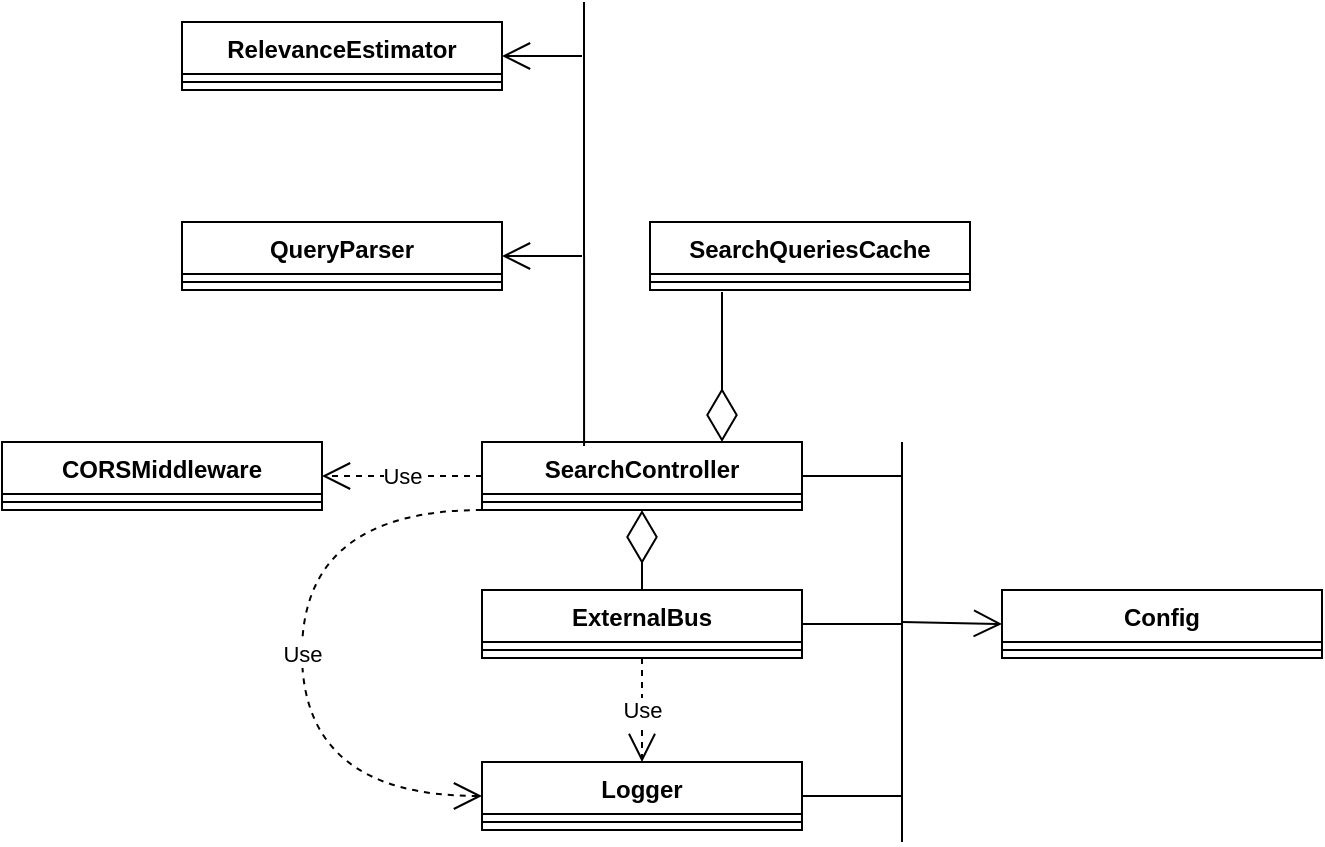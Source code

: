 <mxfile version="23.1.5" type="device">
  <diagram name="Страница — 1" id="gqC8wOZqmYMfNbnZB6CN">
    <mxGraphModel dx="1434" dy="844" grid="1" gridSize="10" guides="1" tooltips="1" connect="1" arrows="1" fold="1" page="1" pageScale="1" pageWidth="827" pageHeight="1169" math="0" shadow="0">
      <root>
        <mxCell id="0" />
        <mxCell id="1" parent="0" />
        <mxCell id="Ffj2G7Qw7KZ_4bi6Vjsg-2" value="SearchController" style="swimlane;fontStyle=1;align=center;verticalAlign=top;childLayout=stackLayout;horizontal=1;startSize=26;horizontalStack=0;resizeParent=1;resizeParentMax=0;resizeLast=0;collapsible=1;marginBottom=0;whiteSpace=wrap;html=1;" vertex="1" parent="1">
          <mxGeometry x="330" y="340" width="160" height="34" as="geometry" />
        </mxCell>
        <mxCell id="Ffj2G7Qw7KZ_4bi6Vjsg-4" value="" style="line;strokeWidth=1;fillColor=none;align=left;verticalAlign=middle;spacingTop=-1;spacingLeft=3;spacingRight=3;rotatable=0;labelPosition=right;points=[];portConstraint=eastwest;strokeColor=inherit;" vertex="1" parent="Ffj2G7Qw7KZ_4bi6Vjsg-2">
          <mxGeometry y="26" width="160" height="8" as="geometry" />
        </mxCell>
        <mxCell id="Ffj2G7Qw7KZ_4bi6Vjsg-6" value="SearchQueriesCache" style="swimlane;fontStyle=1;align=center;verticalAlign=top;childLayout=stackLayout;horizontal=1;startSize=26;horizontalStack=0;resizeParent=1;resizeParentMax=0;resizeLast=0;collapsible=1;marginBottom=0;whiteSpace=wrap;html=1;" vertex="1" parent="1">
          <mxGeometry x="414" y="230" width="160" height="34" as="geometry" />
        </mxCell>
        <mxCell id="Ffj2G7Qw7KZ_4bi6Vjsg-7" value="" style="line;strokeWidth=1;fillColor=none;align=left;verticalAlign=middle;spacingTop=-1;spacingLeft=3;spacingRight=3;rotatable=0;labelPosition=right;points=[];portConstraint=eastwest;strokeColor=inherit;" vertex="1" parent="Ffj2G7Qw7KZ_4bi6Vjsg-6">
          <mxGeometry y="26" width="160" height="8" as="geometry" />
        </mxCell>
        <mxCell id="Ffj2G7Qw7KZ_4bi6Vjsg-8" value="CORSMiddleware" style="swimlane;fontStyle=1;align=center;verticalAlign=top;childLayout=stackLayout;horizontal=1;startSize=26;horizontalStack=0;resizeParent=1;resizeParentMax=0;resizeLast=0;collapsible=1;marginBottom=0;whiteSpace=wrap;html=1;" vertex="1" parent="1">
          <mxGeometry x="90" y="340" width="160" height="34" as="geometry" />
        </mxCell>
        <mxCell id="Ffj2G7Qw7KZ_4bi6Vjsg-9" value="" style="line;strokeWidth=1;fillColor=none;align=left;verticalAlign=middle;spacingTop=-1;spacingLeft=3;spacingRight=3;rotatable=0;labelPosition=right;points=[];portConstraint=eastwest;strokeColor=inherit;" vertex="1" parent="Ffj2G7Qw7KZ_4bi6Vjsg-8">
          <mxGeometry y="26" width="160" height="8" as="geometry" />
        </mxCell>
        <mxCell id="Ffj2G7Qw7KZ_4bi6Vjsg-10" value="QueryParser" style="swimlane;fontStyle=1;align=center;verticalAlign=top;childLayout=stackLayout;horizontal=1;startSize=26;horizontalStack=0;resizeParent=1;resizeParentMax=0;resizeLast=0;collapsible=1;marginBottom=0;whiteSpace=wrap;html=1;" vertex="1" parent="1">
          <mxGeometry x="180" y="230" width="160" height="34" as="geometry" />
        </mxCell>
        <mxCell id="Ffj2G7Qw7KZ_4bi6Vjsg-11" value="" style="line;strokeWidth=1;fillColor=none;align=left;verticalAlign=middle;spacingTop=-1;spacingLeft=3;spacingRight=3;rotatable=0;labelPosition=right;points=[];portConstraint=eastwest;strokeColor=inherit;" vertex="1" parent="Ffj2G7Qw7KZ_4bi6Vjsg-10">
          <mxGeometry y="26" width="160" height="8" as="geometry" />
        </mxCell>
        <mxCell id="Ffj2G7Qw7KZ_4bi6Vjsg-12" value="RelevanceEstimator" style="swimlane;fontStyle=1;align=center;verticalAlign=top;childLayout=stackLayout;horizontal=1;startSize=26;horizontalStack=0;resizeParent=1;resizeParentMax=0;resizeLast=0;collapsible=1;marginBottom=0;whiteSpace=wrap;html=1;" vertex="1" parent="1">
          <mxGeometry x="180" y="130" width="160" height="34" as="geometry" />
        </mxCell>
        <mxCell id="Ffj2G7Qw7KZ_4bi6Vjsg-13" value="" style="line;strokeWidth=1;fillColor=none;align=left;verticalAlign=middle;spacingTop=-1;spacingLeft=3;spacingRight=3;rotatable=0;labelPosition=right;points=[];portConstraint=eastwest;strokeColor=inherit;" vertex="1" parent="Ffj2G7Qw7KZ_4bi6Vjsg-12">
          <mxGeometry y="26" width="160" height="8" as="geometry" />
        </mxCell>
        <mxCell id="Ffj2G7Qw7KZ_4bi6Vjsg-14" value="Config" style="swimlane;fontStyle=1;align=center;verticalAlign=top;childLayout=stackLayout;horizontal=1;startSize=26;horizontalStack=0;resizeParent=1;resizeParentMax=0;resizeLast=0;collapsible=1;marginBottom=0;whiteSpace=wrap;html=1;" vertex="1" parent="1">
          <mxGeometry x="590" y="414" width="160" height="34" as="geometry" />
        </mxCell>
        <mxCell id="Ffj2G7Qw7KZ_4bi6Vjsg-15" value="" style="line;strokeWidth=1;fillColor=none;align=left;verticalAlign=middle;spacingTop=-1;spacingLeft=3;spacingRight=3;rotatable=0;labelPosition=right;points=[];portConstraint=eastwest;strokeColor=inherit;" vertex="1" parent="Ffj2G7Qw7KZ_4bi6Vjsg-14">
          <mxGeometry y="26" width="160" height="8" as="geometry" />
        </mxCell>
        <mxCell id="Ffj2G7Qw7KZ_4bi6Vjsg-16" value="Logger" style="swimlane;fontStyle=1;align=center;verticalAlign=top;childLayout=stackLayout;horizontal=1;startSize=26;horizontalStack=0;resizeParent=1;resizeParentMax=0;resizeLast=0;collapsible=1;marginBottom=0;whiteSpace=wrap;html=1;" vertex="1" parent="1">
          <mxGeometry x="330" y="500" width="160" height="34" as="geometry" />
        </mxCell>
        <mxCell id="Ffj2G7Qw7KZ_4bi6Vjsg-17" value="" style="line;strokeWidth=1;fillColor=none;align=left;verticalAlign=middle;spacingTop=-1;spacingLeft=3;spacingRight=3;rotatable=0;labelPosition=right;points=[];portConstraint=eastwest;strokeColor=inherit;" vertex="1" parent="Ffj2G7Qw7KZ_4bi6Vjsg-16">
          <mxGeometry y="26" width="160" height="8" as="geometry" />
        </mxCell>
        <mxCell id="Ffj2G7Qw7KZ_4bi6Vjsg-18" value="ExternalBus" style="swimlane;fontStyle=1;align=center;verticalAlign=top;childLayout=stackLayout;horizontal=1;startSize=26;horizontalStack=0;resizeParent=1;resizeParentMax=0;resizeLast=0;collapsible=1;marginBottom=0;whiteSpace=wrap;html=1;" vertex="1" parent="1">
          <mxGeometry x="330" y="414" width="160" height="34" as="geometry" />
        </mxCell>
        <mxCell id="Ffj2G7Qw7KZ_4bi6Vjsg-19" value="" style="line;strokeWidth=1;fillColor=none;align=left;verticalAlign=middle;spacingTop=-1;spacingLeft=3;spacingRight=3;rotatable=0;labelPosition=right;points=[];portConstraint=eastwest;strokeColor=inherit;" vertex="1" parent="Ffj2G7Qw7KZ_4bi6Vjsg-18">
          <mxGeometry y="26" width="160" height="8" as="geometry" />
        </mxCell>
        <mxCell id="Ffj2G7Qw7KZ_4bi6Vjsg-22" value="" style="endArrow=diamondThin;endFill=0;endSize=24;html=1;rounded=0;exitX=0.225;exitY=1.125;exitDx=0;exitDy=0;exitPerimeter=0;entryX=0.75;entryY=0;entryDx=0;entryDy=0;" edge="1" parent="1" source="Ffj2G7Qw7KZ_4bi6Vjsg-7" target="Ffj2G7Qw7KZ_4bi6Vjsg-2">
          <mxGeometry width="160" relative="1" as="geometry">
            <mxPoint x="60" y="580" as="sourcePoint" />
            <mxPoint x="500" y="320" as="targetPoint" />
          </mxGeometry>
        </mxCell>
        <mxCell id="Ffj2G7Qw7KZ_4bi6Vjsg-25" value="Use" style="endArrow=open;endSize=12;dashed=1;html=1;rounded=0;entryX=1;entryY=0.5;entryDx=0;entryDy=0;exitX=0;exitY=0.5;exitDx=0;exitDy=0;" edge="1" parent="1" source="Ffj2G7Qw7KZ_4bi6Vjsg-2" target="Ffj2G7Qw7KZ_4bi6Vjsg-8">
          <mxGeometry width="160" relative="1" as="geometry">
            <mxPoint x="130" y="570" as="sourcePoint" />
            <mxPoint x="290" y="570" as="targetPoint" />
          </mxGeometry>
        </mxCell>
        <mxCell id="Ffj2G7Qw7KZ_4bi6Vjsg-28" value="" style="endArrow=none;html=1;rounded=0;exitX=0.319;exitY=0.059;exitDx=0;exitDy=0;exitPerimeter=0;" edge="1" parent="1" source="Ffj2G7Qw7KZ_4bi6Vjsg-2">
          <mxGeometry width="50" height="50" relative="1" as="geometry">
            <mxPoint x="320" y="610" as="sourcePoint" />
            <mxPoint x="381" y="120" as="targetPoint" />
          </mxGeometry>
        </mxCell>
        <mxCell id="Ffj2G7Qw7KZ_4bi6Vjsg-29" value="" style="endArrow=open;endFill=1;endSize=12;html=1;rounded=0;entryX=1;entryY=0.5;entryDx=0;entryDy=0;" edge="1" parent="1" target="Ffj2G7Qw7KZ_4bi6Vjsg-12">
          <mxGeometry width="160" relative="1" as="geometry">
            <mxPoint x="380" y="147" as="sourcePoint" />
            <mxPoint x="520" y="500" as="targetPoint" />
          </mxGeometry>
        </mxCell>
        <mxCell id="Ffj2G7Qw7KZ_4bi6Vjsg-30" value="" style="endArrow=open;endFill=1;endSize=12;html=1;rounded=0;entryX=1;entryY=0.5;entryDx=0;entryDy=0;" edge="1" parent="1" target="Ffj2G7Qw7KZ_4bi6Vjsg-10">
          <mxGeometry width="160" relative="1" as="geometry">
            <mxPoint x="380" y="247" as="sourcePoint" />
            <mxPoint x="640" y="440" as="targetPoint" />
          </mxGeometry>
        </mxCell>
        <mxCell id="Ffj2G7Qw7KZ_4bi6Vjsg-35" value="" style="endArrow=diamondThin;endFill=0;endSize=24;html=1;rounded=0;exitX=0.5;exitY=0;exitDx=0;exitDy=0;entryX=0.5;entryY=1;entryDx=0;entryDy=0;" edge="1" parent="1" source="Ffj2G7Qw7KZ_4bi6Vjsg-18" target="Ffj2G7Qw7KZ_4bi6Vjsg-2">
          <mxGeometry width="160" relative="1" as="geometry">
            <mxPoint x="600" y="590" as="sourcePoint" />
            <mxPoint x="760" y="590" as="targetPoint" />
          </mxGeometry>
        </mxCell>
        <mxCell id="Ffj2G7Qw7KZ_4bi6Vjsg-38" value="Use" style="endArrow=open;endSize=12;dashed=1;html=1;rounded=0;exitX=0;exitY=1;exitDx=0;exitDy=0;entryX=0;entryY=0.5;entryDx=0;entryDy=0;edgeStyle=orthogonalEdgeStyle;curved=1;" edge="1" parent="1" source="Ffj2G7Qw7KZ_4bi6Vjsg-2" target="Ffj2G7Qw7KZ_4bi6Vjsg-16">
          <mxGeometry width="160" relative="1" as="geometry">
            <mxPoint x="220" y="730" as="sourcePoint" />
            <mxPoint x="380" y="730" as="targetPoint" />
            <Array as="points">
              <mxPoint x="240" y="374" />
              <mxPoint x="240" y="517" />
            </Array>
          </mxGeometry>
        </mxCell>
        <mxCell id="Ffj2G7Qw7KZ_4bi6Vjsg-39" value="Use" style="endArrow=open;endSize=12;dashed=1;html=1;rounded=0;exitX=0.5;exitY=1;exitDx=0;exitDy=0;entryX=0.5;entryY=0;entryDx=0;entryDy=0;" edge="1" parent="1" source="Ffj2G7Qw7KZ_4bi6Vjsg-18" target="Ffj2G7Qw7KZ_4bi6Vjsg-16">
          <mxGeometry width="160" relative="1" as="geometry">
            <mxPoint x="430" y="590" as="sourcePoint" />
            <mxPoint x="590" y="590" as="targetPoint" />
          </mxGeometry>
        </mxCell>
        <mxCell id="Ffj2G7Qw7KZ_4bi6Vjsg-40" value="" style="endArrow=none;html=1;rounded=0;" edge="1" parent="1">
          <mxGeometry width="50" height="50" relative="1" as="geometry">
            <mxPoint x="540" y="540" as="sourcePoint" />
            <mxPoint x="540" y="340" as="targetPoint" />
          </mxGeometry>
        </mxCell>
        <mxCell id="Ffj2G7Qw7KZ_4bi6Vjsg-42" value="" style="endArrow=none;html=1;rounded=0;exitX=1;exitY=0.5;exitDx=0;exitDy=0;" edge="1" parent="1" source="Ffj2G7Qw7KZ_4bi6Vjsg-16">
          <mxGeometry width="50" height="50" relative="1" as="geometry">
            <mxPoint x="620" y="670" as="sourcePoint" />
            <mxPoint x="540" y="517" as="targetPoint" />
          </mxGeometry>
        </mxCell>
        <mxCell id="Ffj2G7Qw7KZ_4bi6Vjsg-43" value="" style="endArrow=none;html=1;rounded=0;exitX=1;exitY=0.5;exitDx=0;exitDy=0;" edge="1" parent="1" source="Ffj2G7Qw7KZ_4bi6Vjsg-18">
          <mxGeometry width="50" height="50" relative="1" as="geometry">
            <mxPoint x="390" y="460" as="sourcePoint" />
            <mxPoint x="540" y="431" as="targetPoint" />
          </mxGeometry>
        </mxCell>
        <mxCell id="Ffj2G7Qw7KZ_4bi6Vjsg-44" value="" style="endArrow=none;html=1;rounded=0;exitX=1;exitY=0.5;exitDx=0;exitDy=0;" edge="1" parent="1" source="Ffj2G7Qw7KZ_4bi6Vjsg-2">
          <mxGeometry width="50" height="50" relative="1" as="geometry">
            <mxPoint x="700" y="640" as="sourcePoint" />
            <mxPoint x="540" y="357" as="targetPoint" />
          </mxGeometry>
        </mxCell>
        <mxCell id="Ffj2G7Qw7KZ_4bi6Vjsg-45" value="" style="endArrow=open;endFill=1;endSize=12;html=1;rounded=0;entryX=0;entryY=0.5;entryDx=0;entryDy=0;" edge="1" parent="1" target="Ffj2G7Qw7KZ_4bi6Vjsg-14">
          <mxGeometry width="160" relative="1" as="geometry">
            <mxPoint x="540" y="430" as="sourcePoint" />
            <mxPoint x="800" y="490" as="targetPoint" />
          </mxGeometry>
        </mxCell>
      </root>
    </mxGraphModel>
  </diagram>
</mxfile>
